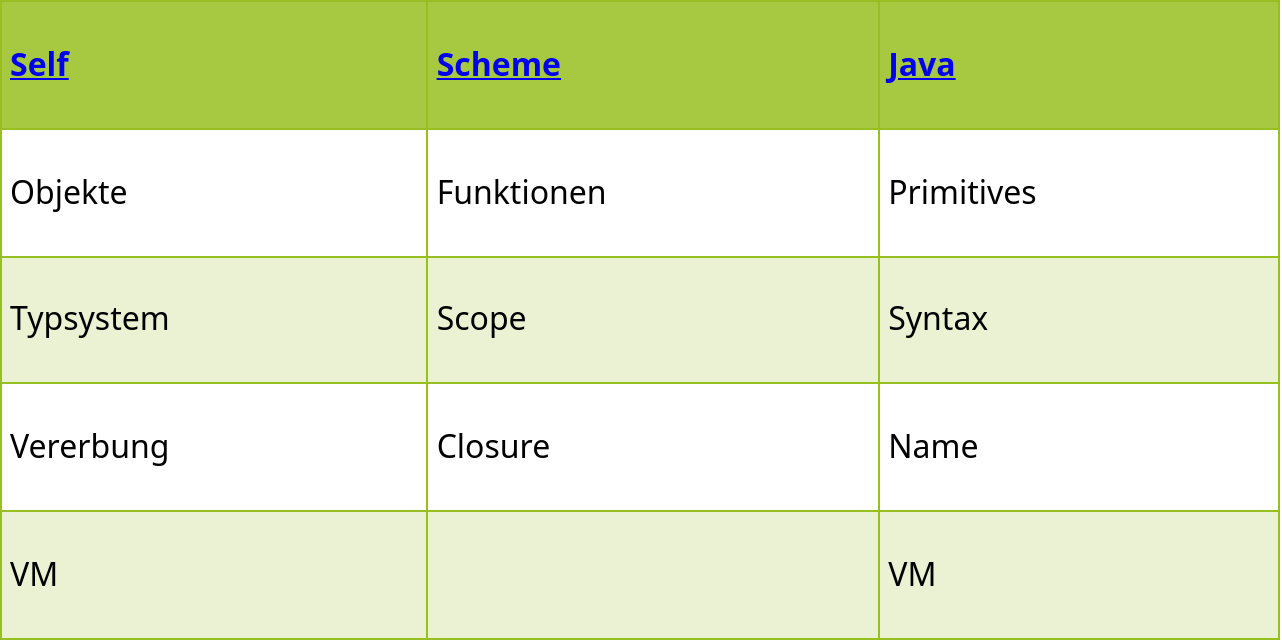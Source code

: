 <mxfile version="13.0.8" type="github">
  <diagram id="UzC7-LFhFNzbWWkzW2w3" name="Die Gene von JavaScript">
    <mxGraphModel dx="946" dy="576" grid="1" gridSize="10" guides="1" tooltips="1" connect="1" arrows="1" fold="1" page="1" pageScale="1" pageWidth="1600" pageHeight="900" math="0" shadow="0" extFonts="Roboto^https://fonts.googleapis.com/css?family=Roboto|Noto Sans^https://fonts.googleapis.com/css?family=Noto+Sans">
      <root>
        <mxCell id="0" />
        <mxCell id="1" parent="0" />
        <mxCell id="Es5hvGgLXbMm3JZllT3P-2" value="&lt;table border=&quot;1&quot; width=&quot;100%&quot; cellpadding=&quot;4&quot; style=&quot;width: 100%; height: 100%; border-collapse: collapse; font-size: 16px;&quot;&gt;&lt;tbody style=&quot;font-size: 16px;&quot;&gt;&lt;tr style=&quot;background-color: rgb(167, 201, 66); color: rgb(255, 255, 255); border: 1px solid rgb(152, 191, 33); font-size: 16px;&quot;&gt;&lt;th align=&quot;left&quot; style=&quot;font-size: 16px;&quot;&gt;&lt;a href=&quot;https://selflanguage.org/&quot; style=&quot;font-size: 16px;&quot;&gt;Self&lt;/a&gt;&lt;/th&gt;&lt;th align=&quot;left&quot; style=&quot;font-size: 16px;&quot;&gt;&lt;a href=&quot;https://cisco.github.io/ChezScheme/&quot; style=&quot;font-size: 16px;&quot;&gt;Scheme&lt;/a&gt;&lt;/th&gt;&lt;th align=&quot;left&quot; style=&quot;font-size: 16px;&quot;&gt;&lt;a href=&quot;https://www.oracle.com/java/technologies/&quot; style=&quot;font-size: 16px;&quot;&gt;Java&lt;/a&gt;&lt;/th&gt;&lt;/tr&gt;&lt;tr style=&quot;border: 1px solid rgb(152, 191, 33); font-size: 16px;&quot;&gt;&lt;td style=&quot;font-size: 16px;&quot;&gt;Objekte&lt;/td&gt;&lt;td style=&quot;font-size: 16px;&quot;&gt;Funktionen&lt;/td&gt;&lt;td style=&quot;font-size: 16px;&quot;&gt;Primitives&lt;/td&gt;&lt;/tr&gt;&lt;tr style=&quot;background-color: rgb(234, 242, 211); border: 1px solid rgb(152, 191, 33); font-size: 16px;&quot;&gt;&lt;td style=&quot;font-size: 16px;&quot;&gt;Typsystem&lt;/td&gt;&lt;td style=&quot;font-size: 16px;&quot;&gt;Scope&lt;/td&gt;&lt;td style=&quot;font-size: 16px;&quot;&gt;Syntax&lt;/td&gt;&lt;/tr&gt;&lt;tr style=&quot;border: 1px solid rgb(152, 191, 33); font-size: 16px;&quot;&gt;&lt;td style=&quot;font-size: 16px;&quot;&gt;Vererbung&lt;/td&gt;&lt;td style=&quot;font-size: 16px;&quot;&gt;Closure&lt;/td&gt;&lt;td style=&quot;font-size: 16px;&quot;&gt;Name&lt;/td&gt;&lt;/tr&gt;&lt;tr style=&quot;background-color: rgb(234, 242, 211); border: 1px solid rgb(152, 191, 33); font-size: 16px;&quot;&gt;&lt;td style=&quot;font-size: 16px;&quot;&gt;VM&lt;/td&gt;&lt;td style=&quot;font-size: 16px;&quot;&gt;&lt;/td&gt;&lt;td style=&quot;font-size: 16px;&quot;&gt;VM&lt;/td&gt;&lt;/tr&gt;&lt;/tbody&gt;&lt;/table&gt;" style="text;html=1;overflow=fill;rounded=0;fontFamily=Noto Sans;FType=g;fontSize=16;fillColor=#ffffff;strokeColor=none;" vertex="1" parent="1">
          <mxGeometry x="40" y="40" width="640" height="320" as="geometry" />
        </mxCell>
      </root>
    </mxGraphModel>
  </diagram>
</mxfile>
